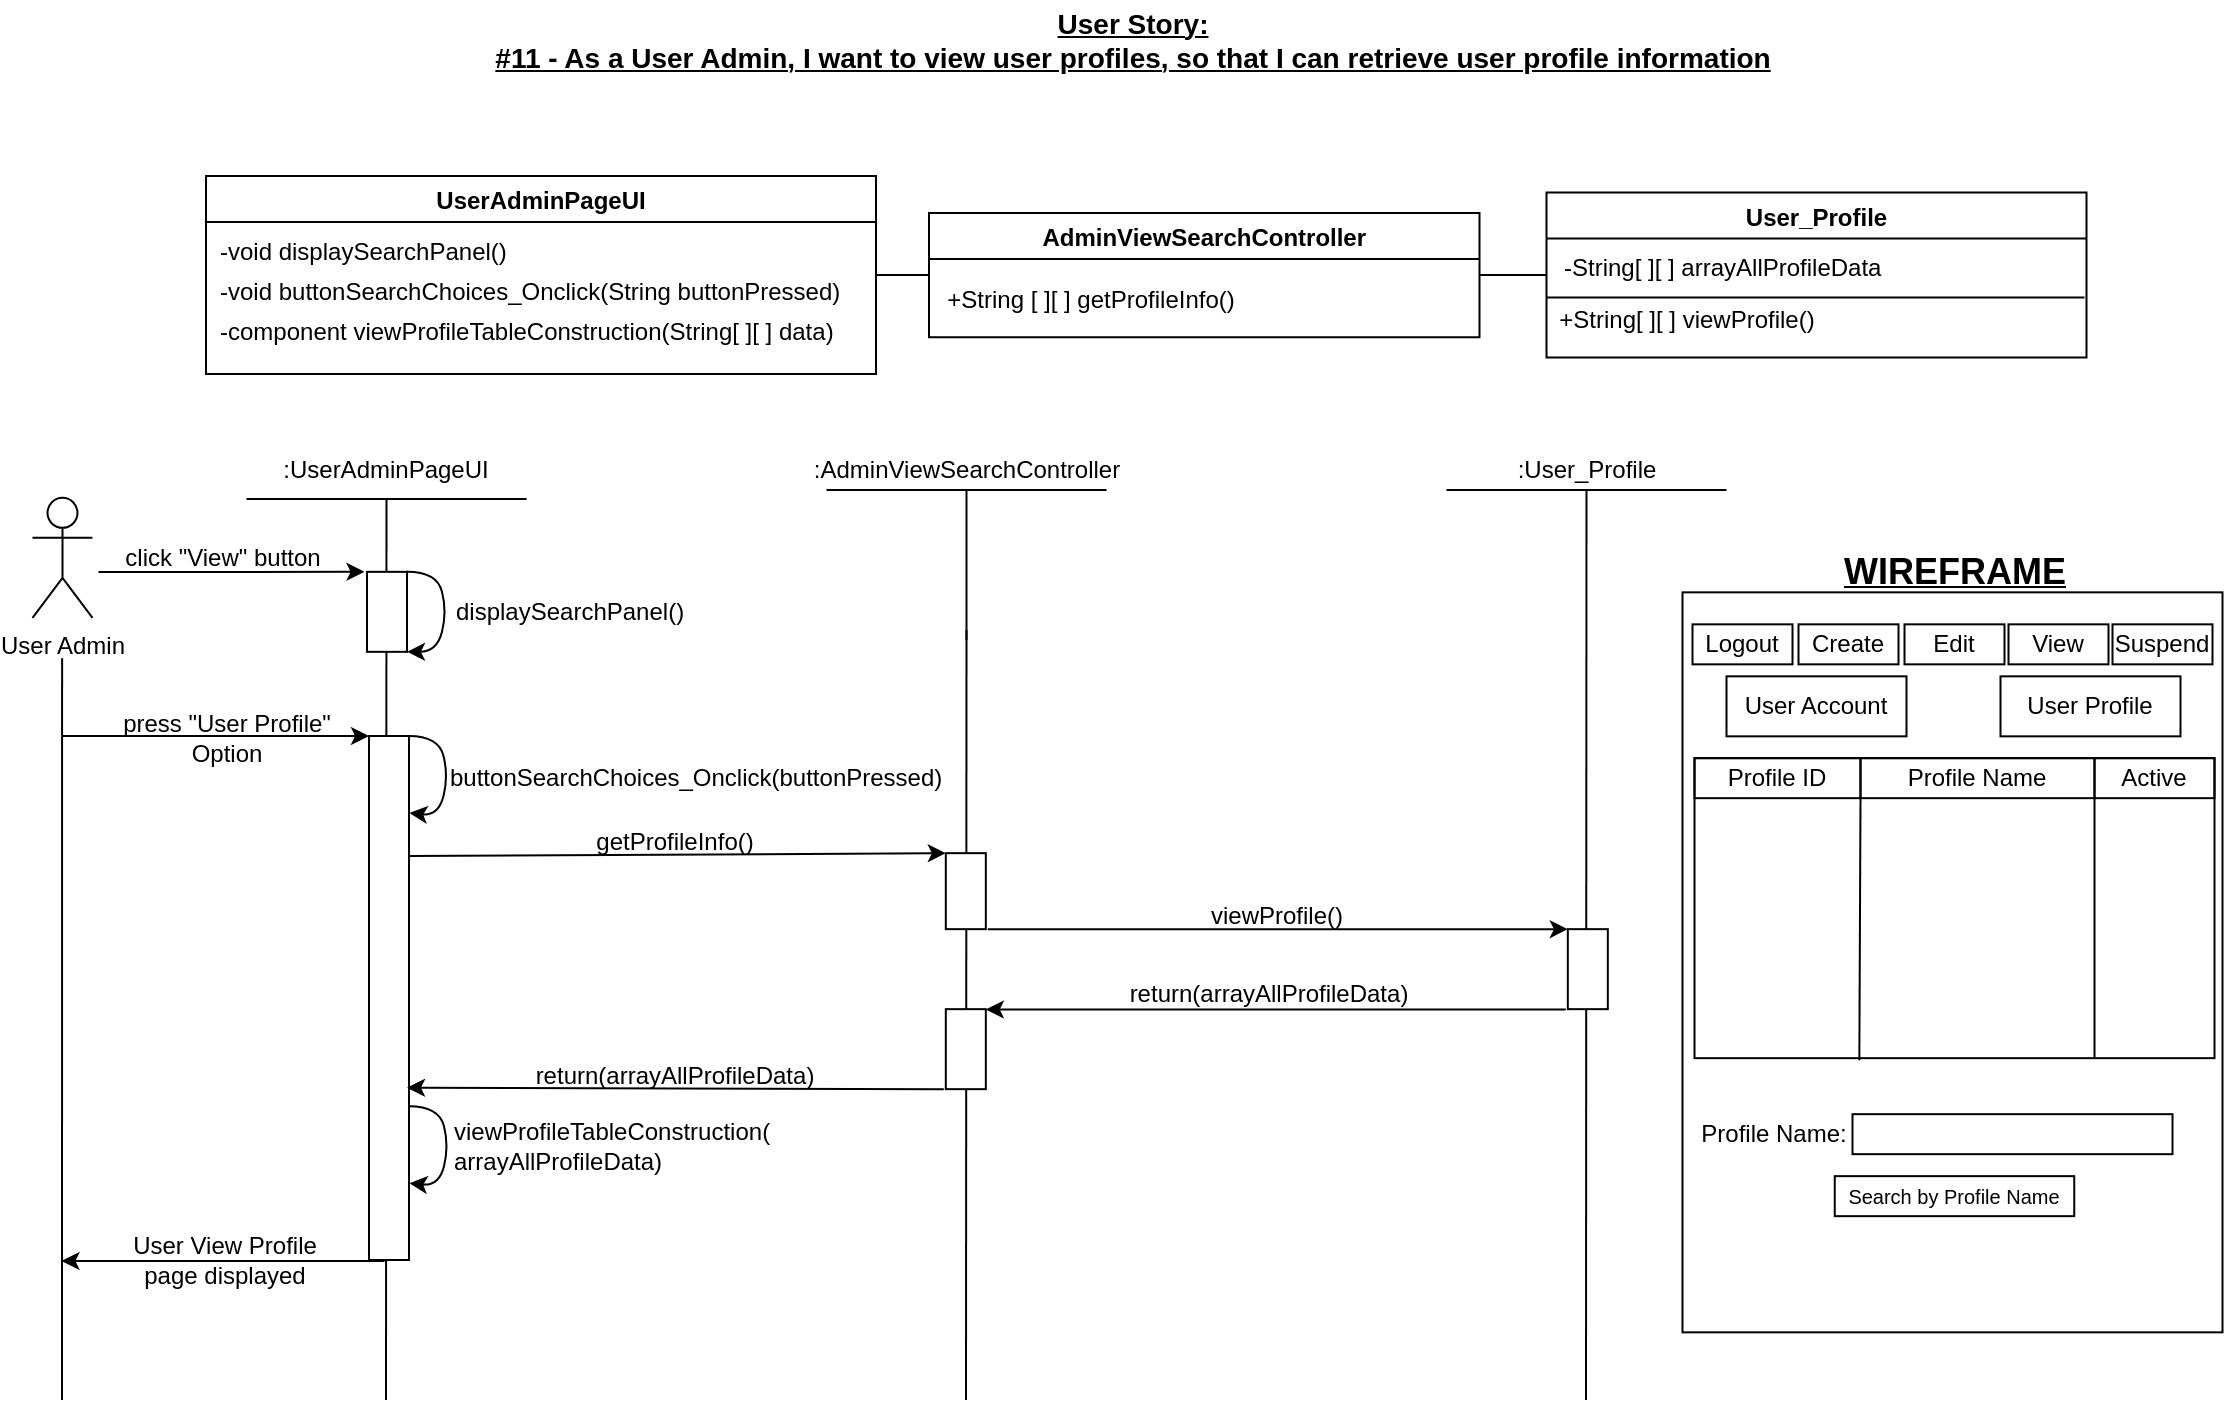 <mxfile version="17.4.2" type="device"><diagram id="1YwtTbQ3Z7pTjlXF4-N0" name="Page-1"><mxGraphModel dx="1342" dy="905" grid="1" gridSize="10" guides="1" tooltips="1" connect="1" arrows="1" fold="1" page="1" pageScale="1" pageWidth="1169" pageHeight="827" math="0" shadow="0"><root><mxCell id="0"/><mxCell id="1" parent="0"/><mxCell id="FNsslEbhDlVYFLrhWBJ4-193" value="" style="endArrow=none;html=1;rounded=0;startArrow=none;" parent="1" edge="1"><mxGeometry width="50" height="50" relative="1" as="geometry"><mxPoint x="500" y="710" as="sourcePoint"/><mxPoint x="500.25" y="325" as="targetPoint"/></mxGeometry></mxCell><mxCell id="haLUxBjH6cShnl7Ug6Ql-109" value="" style="rounded=0;whiteSpace=wrap;html=1;" parent="1" vertex="1"><mxGeometry x="858.25" y="306.17" width="270" height="370" as="geometry"/></mxCell><mxCell id="haLUxBjH6cShnl7Ug6Ql-2" value="UserAdminPageUI" style="swimlane;" parent="1" vertex="1"><mxGeometry x="120" y="98.01" width="335" height="99" as="geometry"/></mxCell><mxCell id="haLUxBjH6cShnl7Ug6Ql-16" value="-void displaySearchPanel()" style="text;html=1;align=left;verticalAlign=middle;resizable=0;points=[];autosize=1;strokeColor=none;fillColor=none;" parent="haLUxBjH6cShnl7Ug6Ql-2" vertex="1"><mxGeometry x="5" y="28" width="160" height="20" as="geometry"/></mxCell><mxCell id="FNsslEbhDlVYFLrhWBJ4-34" value="-component viewProfileTableConstruction(String[ ][ ] data)" style="text;html=1;align=left;verticalAlign=middle;resizable=0;points=[];autosize=1;strokeColor=none;fillColor=none;" parent="haLUxBjH6cShnl7Ug6Ql-2" vertex="1"><mxGeometry x="5" y="68" width="320" height="20" as="geometry"/></mxCell><mxCell id="F18tKvdH8fJfBvkD1JJA-11" value="-void buttonSearchChoices_Onclick(String buttonPressed)" style="text;html=1;align=left;verticalAlign=middle;resizable=0;points=[];autosize=1;strokeColor=none;fillColor=none;" parent="haLUxBjH6cShnl7Ug6Ql-2" vertex="1"><mxGeometry x="5" y="48" width="330" height="20" as="geometry"/></mxCell><mxCell id="haLUxBjH6cShnl7Ug6Ql-3" value="AdminViewSearchController" style="swimlane;" parent="1" vertex="1"><mxGeometry x="481.5" y="116.45" width="275.25" height="62.12" as="geometry"/></mxCell><mxCell id="FNsslEbhDlVYFLrhWBJ4-176" value="&lt;div style=&quot;text-align: left&quot;&gt;+String [ ][ ] getProfileInfo()&lt;/div&gt;" style="text;html=1;align=center;verticalAlign=middle;resizable=0;points=[];autosize=1;strokeColor=none;fillColor=none;" parent="haLUxBjH6cShnl7Ug6Ql-3" vertex="1"><mxGeometry y="33.12" width="160" height="20" as="geometry"/></mxCell><mxCell id="haLUxBjH6cShnl7Ug6Ql-4" value="User_Profile" style="swimlane;" parent="1" vertex="1"><mxGeometry x="790.25" y="106.26" width="270" height="82.5" as="geometry"/></mxCell><mxCell id="haLUxBjH6cShnl7Ug6Ql-20" value="-String[ ][ ] arrayAllProfileData" style="text;html=1;align=left;verticalAlign=middle;resizable=0;points=[];autosize=1;strokeColor=none;fillColor=none;" parent="haLUxBjH6cShnl7Ug6Ql-4" vertex="1"><mxGeometry x="7" y="28" width="170" height="20" as="geometry"/></mxCell><mxCell id="haLUxBjH6cShnl7Ug6Ql-23" value="" style="endArrow=none;html=1;rounded=0;" parent="haLUxBjH6cShnl7Ug6Ql-4" edge="1"><mxGeometry width="50" height="50" relative="1" as="geometry"><mxPoint y="52.5" as="sourcePoint"/><mxPoint x="269" y="52.5" as="targetPoint"/></mxGeometry></mxCell><mxCell id="3snV8VC3OuR5L-uNEUc_-46" value="&lt;div style=&quot;text-align: left&quot;&gt;&lt;span&gt;+String[ ][ ] viewProfile(&lt;/span&gt;&lt;span&gt;)&lt;/span&gt;&lt;/div&gt;" style="text;html=1;align=center;verticalAlign=middle;resizable=0;points=[];autosize=1;strokeColor=none;fillColor=none;" parent="haLUxBjH6cShnl7Ug6Ql-4" vertex="1"><mxGeometry y="53.74" width="140" height="20" as="geometry"/></mxCell><mxCell id="haLUxBjH6cShnl7Ug6Ql-25" value="" style="endArrow=none;html=1;rounded=0;entryX=0;entryY=0.5;entryDx=0;entryDy=0;exitX=1;exitY=0.5;exitDx=0;exitDy=0;" parent="1" source="haLUxBjH6cShnl7Ug6Ql-2" target="haLUxBjH6cShnl7Ug6Ql-3" edge="1"><mxGeometry width="50" height="50" relative="1" as="geometry"><mxPoint x="440" y="146" as="sourcePoint"/><mxPoint x="470" y="146" as="targetPoint"/></mxGeometry></mxCell><mxCell id="haLUxBjH6cShnl7Ug6Ql-26" value="" style="endArrow=none;html=1;rounded=0;entryX=0;entryY=0.5;entryDx=0;entryDy=0;exitX=1;exitY=0.5;exitDx=0;exitDy=0;" parent="1" source="haLUxBjH6cShnl7Ug6Ql-3" target="haLUxBjH6cShnl7Ug6Ql-4" edge="1"><mxGeometry width="50" height="50" relative="1" as="geometry"><mxPoint x="600" y="196" as="sourcePoint"/><mxPoint x="600" y="226" as="targetPoint"/></mxGeometry></mxCell><mxCell id="haLUxBjH6cShnl7Ug6Ql-70" style="edgeStyle=orthogonalEdgeStyle;rounded=0;orthogonalLoop=1;jettySize=auto;html=1;entryX=0;entryY=0;entryDx=0;entryDy=0;" parent="1" edge="1"><mxGeometry relative="1" as="geometry"><mxPoint x="199.25" y="295.92" as="targetPoint"/><Array as="points"><mxPoint x="109.25" y="295.92"/><mxPoint x="109.25" y="295.92"/></Array><mxPoint x="66.25" y="295.957" as="sourcePoint"/></mxGeometry></mxCell><mxCell id="haLUxBjH6cShnl7Ug6Ql-27" value="User Admin" style="shape=umlActor;verticalLabelPosition=bottom;verticalAlign=top;html=1;outlineConnect=0;" parent="1" vertex="1"><mxGeometry x="33.25" y="258.92" width="30" height="60" as="geometry"/></mxCell><mxCell id="haLUxBjH6cShnl7Ug6Ql-29" value=":UserAdminPageUI" style="text;html=1;strokeColor=none;fillColor=none;align=center;verticalAlign=middle;whiteSpace=wrap;rounded=0;" parent="1" vertex="1"><mxGeometry x="180.25" y="230" width="60" height="30" as="geometry"/></mxCell><mxCell id="haLUxBjH6cShnl7Ug6Ql-30" value=":AdminViewSearchController" style="text;html=1;align=center;verticalAlign=middle;resizable=0;points=[];autosize=1;strokeColor=none;fillColor=none;" parent="1" vertex="1"><mxGeometry x="415.25" y="235" width="170" height="20" as="geometry"/></mxCell><mxCell id="haLUxBjH6cShnl7Ug6Ql-31" value=":User_Profile" style="text;html=1;align=center;verticalAlign=middle;resizable=0;points=[];autosize=1;strokeColor=none;fillColor=none;" parent="1" vertex="1"><mxGeometry x="770.25" y="235" width="80" height="20" as="geometry"/></mxCell><mxCell id="haLUxBjH6cShnl7Ug6Ql-32" value="" style="endArrow=none;html=1;rounded=0;" parent="1" edge="1"><mxGeometry width="50" height="50" relative="1" as="geometry"><mxPoint x="140.25" y="259.52" as="sourcePoint"/><mxPoint x="280.25" y="259.52" as="targetPoint"/></mxGeometry></mxCell><mxCell id="haLUxBjH6cShnl7Ug6Ql-33" value="" style="endArrow=none;html=1;rounded=0;" parent="1" edge="1"><mxGeometry width="50" height="50" relative="1" as="geometry"><mxPoint x="430.25" y="255" as="sourcePoint"/><mxPoint x="570.25" y="255" as="targetPoint"/></mxGeometry></mxCell><mxCell id="haLUxBjH6cShnl7Ug6Ql-34" value="" style="endArrow=none;html=1;rounded=0;" parent="1" edge="1"><mxGeometry width="50" height="50" relative="1" as="geometry"><mxPoint x="740.25" y="255" as="sourcePoint"/><mxPoint x="880.25" y="255" as="targetPoint"/></mxGeometry></mxCell><mxCell id="haLUxBjH6cShnl7Ug6Ql-57" value="" style="endArrow=none;html=1;rounded=0;entryX=0.5;entryY=0.982;entryDx=0;entryDy=0;entryPerimeter=0;" parent="1" target="haLUxBjH6cShnl7Ug6Ql-31" edge="1"><mxGeometry width="50" height="50" relative="1" as="geometry"><mxPoint x="810" y="710" as="sourcePoint"/><mxPoint x="810.25" y="260" as="targetPoint"/></mxGeometry></mxCell><mxCell id="haLUxBjH6cShnl7Ug6Ql-110" value="Logout" style="rounded=0;whiteSpace=wrap;html=1;" parent="1" vertex="1"><mxGeometry x="863.25" y="322.17" width="50" height="20" as="geometry"/></mxCell><mxCell id="haLUxBjH6cShnl7Ug6Ql-111" value="Create" style="rounded=0;whiteSpace=wrap;html=1;" parent="1" vertex="1"><mxGeometry x="916.25" y="322.17" width="50" height="20" as="geometry"/></mxCell><mxCell id="haLUxBjH6cShnl7Ug6Ql-112" value="Edit&lt;span style=&quot;color: rgba(0 , 0 , 0 , 0) ; font-family: monospace ; font-size: 0px&quot;&gt;%3CmxGraphModel%3E%3Croot%3E%3CmxCell%20id%3D%220%22%2F%3E%3CmxCell%20id%3D%221%22%20parent%3D%220%22%2F%3E%3CmxCell%20id%3D%222%22%20value%3D%22Create%22%20style%3D%22rounded%3D0%3BwhiteSpace%3Dwrap%3Bhtml%3D1%3B%22%20vertex%3D%221%22%20parent%3D%221%22%3E%3CmxGeometry%20x%3D%22966%22%20y%3D%2246%22%20width%3D%2270%22%20height%3D%2220%22%20as%3D%22geometry%22%2F%3E%3C%2FmxCell%3E%3C%2Froot%3E%3C%2FmxGraphModel%3E&lt;/span&gt;" style="rounded=0;whiteSpace=wrap;html=1;" parent="1" vertex="1"><mxGeometry x="969.25" y="322.17" width="50" height="20" as="geometry"/></mxCell><mxCell id="haLUxBjH6cShnl7Ug6Ql-115" value="View" style="rounded=0;whiteSpace=wrap;html=1;" parent="1" vertex="1"><mxGeometry x="1021.25" y="322.17" width="50" height="20" as="geometry"/></mxCell><mxCell id="haLUxBjH6cShnl7Ug6Ql-116" value="Suspend" style="rounded=0;whiteSpace=wrap;html=1;" parent="1" vertex="1"><mxGeometry x="1073.25" y="322.17" width="50" height="20" as="geometry"/></mxCell><mxCell id="haLUxBjH6cShnl7Ug6Ql-123" value="&lt;font size=&quot;1&quot;&gt;Search by Profile Name&lt;/font&gt;" style="rounded=0;whiteSpace=wrap;html=1;" parent="1" vertex="1"><mxGeometry x="934.38" y="598.08" width="119.75" height="20" as="geometry"/></mxCell><mxCell id="haLUxBjH6cShnl7Ug6Ql-124" value="&lt;b&gt;&lt;u&gt;&lt;font style=&quot;font-size: 18px&quot;&gt;WIREFRAME&lt;/font&gt;&lt;/u&gt;&lt;/b&gt;" style="text;html=1;align=center;verticalAlign=middle;resizable=0;points=[];autosize=1;strokeColor=none;fillColor=none;" parent="1" vertex="1"><mxGeometry x="929.25" y="286.17" width="130" height="20" as="geometry"/></mxCell><mxCell id="wWWZvd4En1-HustH4XMh-6" value="click &quot;View&quot; button" style="text;html=1;align=center;verticalAlign=middle;resizable=0;points=[];autosize=1;strokeColor=none;fillColor=none;" parent="1" vertex="1"><mxGeometry x="72.5" y="278.92" width="110" height="20" as="geometry"/></mxCell><mxCell id="wWWZvd4En1-HustH4XMh-27" value="" style="endArrow=none;html=1;rounded=0;fontSize=17;" parent="1" edge="1"><mxGeometry width="50" height="50" relative="1" as="geometry"><mxPoint x="210" y="710" as="sourcePoint"/><mxPoint x="210.25" y="260" as="targetPoint"/></mxGeometry></mxCell><mxCell id="3snV8VC3OuR5L-uNEUc_-22" value="" style="endArrow=none;html=1;rounded=0;startArrow=none;" parent="1" edge="1"><mxGeometry width="50" height="50" relative="1" as="geometry"><mxPoint x="500.25" y="330" as="sourcePoint"/><mxPoint x="500.25" y="255" as="targetPoint"/></mxGeometry></mxCell><mxCell id="3snV8VC3OuR5L-uNEUc_-37" value="" style="rounded=0;whiteSpace=wrap;html=1;" parent="1" vertex="1"><mxGeometry x="943.25" y="567.09" width="160" height="20" as="geometry"/></mxCell><mxCell id="FNsslEbhDlVYFLrhWBJ4-60" value="" style="endArrow=none;html=1;rounded=0;fontSize=13;" parent="1" edge="1"><mxGeometry width="50" height="50" relative="1" as="geometry"><mxPoint x="48" y="710" as="sourcePoint"/><mxPoint x="48.05" y="339.17" as="targetPoint"/></mxGeometry></mxCell><mxCell id="98zfB2eJdDseKoe4v_kd-3" value="" style="curved=1;endArrow=classic;html=1;rounded=0;entryX=1;entryY=1;entryDx=0;entryDy=0;exitX=1;exitY=0;exitDx=0;exitDy=0;" parent="1" source="98zfB2eJdDseKoe4v_kd-4" target="98zfB2eJdDseKoe4v_kd-4" edge="1"><mxGeometry width="50" height="50" relative="1" as="geometry"><mxPoint x="215.5" y="355.92" as="sourcePoint"/><mxPoint x="265.5" y="305.92" as="targetPoint"/><Array as="points"><mxPoint x="235.5" y="295.92"/><mxPoint x="240.5" y="315.92"/><mxPoint x="235.5" y="335.92"/></Array></mxGeometry></mxCell><mxCell id="98zfB2eJdDseKoe4v_kd-4" value="" style="rounded=0;whiteSpace=wrap;html=1;" parent="1" vertex="1"><mxGeometry x="200.5" y="295.92" width="20" height="40" as="geometry"/></mxCell><mxCell id="98zfB2eJdDseKoe4v_kd-5" value="displaySearchPanel()" style="text;html=1;align=left;verticalAlign=middle;resizable=0;points=[];autosize=1;strokeColor=none;fillColor=none;" parent="1" vertex="1"><mxGeometry x="242.5" y="305.92" width="130" height="20" as="geometry"/></mxCell><mxCell id="98zfB2eJdDseKoe4v_kd-6" value="&lt;b&gt;&lt;u&gt;&lt;font style=&quot;font-size: 14px&quot;&gt;User Story:&lt;/font&gt;&lt;br&gt;&lt;/u&gt;&lt;/b&gt;&lt;b&gt;&lt;u&gt;&lt;font style=&quot;font-size: 14px&quot;&gt;#11 - As a User Admin, I want to view user profiles, so that I can retrieve user profile information&lt;/font&gt;&lt;/u&gt;&lt;/b&gt;&lt;b&gt;&lt;u&gt;&lt;br&gt;&lt;/u&gt;&lt;/b&gt;" style="text;html=1;align=center;verticalAlign=middle;resizable=0;points=[];autosize=1;strokeColor=none;fillColor=none;" parent="1" vertex="1"><mxGeometry x="258" y="10" width="650" height="40" as="geometry"/></mxCell><mxCell id="F18tKvdH8fJfBvkD1JJA-1" value="User Account" style="rounded=0;whiteSpace=wrap;html=1;" parent="1" vertex="1"><mxGeometry x="880.25" y="348.17" width="90" height="30" as="geometry"/></mxCell><mxCell id="F18tKvdH8fJfBvkD1JJA-2" value="User Profile" style="rounded=0;whiteSpace=wrap;html=1;" parent="1" vertex="1"><mxGeometry x="1017.25" y="348.17" width="90" height="30" as="geometry"/></mxCell><mxCell id="F18tKvdH8fJfBvkD1JJA-3" value="Profile Name:" style="text;html=1;strokeColor=none;fillColor=none;align=center;verticalAlign=middle;whiteSpace=wrap;rounded=0;" parent="1" vertex="1"><mxGeometry x="864.25" y="562.09" width="80.25" height="30" as="geometry"/></mxCell><mxCell id="F18tKvdH8fJfBvkD1JJA-4" value="viewProfileTableConstruction(&lt;br&gt;arrayAllProfileData)" style="text;html=1;align=left;verticalAlign=middle;resizable=0;points=[];autosize=1;strokeColor=none;fillColor=none;" parent="1" vertex="1"><mxGeometry x="241.5" y="568.08" width="170" height="30" as="geometry"/></mxCell><mxCell id="F18tKvdH8fJfBvkD1JJA-5" style="edgeStyle=orthogonalEdgeStyle;rounded=0;orthogonalLoop=1;jettySize=auto;html=1;entryX=0;entryY=0;entryDx=0;entryDy=0;" parent="1" target="F18tKvdH8fJfBvkD1JJA-8" edge="1"><mxGeometry relative="1" as="geometry"><mxPoint x="200.25" y="379" as="targetPoint"/><Array as="points"><mxPoint x="163.25" y="378"/><mxPoint x="163.25" y="378"/></Array><mxPoint x="48.25" y="378" as="sourcePoint"/></mxGeometry></mxCell><mxCell id="F18tKvdH8fJfBvkD1JJA-6" value="press &quot;User Profile&quot;&lt;br&gt;Option" style="text;html=1;align=center;verticalAlign=middle;resizable=0;points=[];autosize=1;strokeColor=none;fillColor=none;" parent="1" vertex="1"><mxGeometry x="70.25" y="364" width="120" height="30" as="geometry"/></mxCell><mxCell id="F18tKvdH8fJfBvkD1JJA-7" value="" style="curved=1;endArrow=classic;html=1;rounded=0;entryX=1.01;entryY=0.147;entryDx=0;entryDy=0;exitX=1;exitY=0;exitDx=0;exitDy=0;entryPerimeter=0;" parent="1" source="F18tKvdH8fJfBvkD1JJA-8" target="F18tKvdH8fJfBvkD1JJA-8" edge="1"><mxGeometry width="50" height="50" relative="1" as="geometry"><mxPoint x="216.25" y="438" as="sourcePoint"/><mxPoint x="266.25" y="388" as="targetPoint"/><Array as="points"><mxPoint x="236.25" y="378"/><mxPoint x="241.25" y="398"/><mxPoint x="236.25" y="418"/></Array></mxGeometry></mxCell><mxCell id="F18tKvdH8fJfBvkD1JJA-8" value="" style="rounded=0;whiteSpace=wrap;html=1;" parent="1" vertex="1"><mxGeometry x="201.5" y="378" width="20" height="262" as="geometry"/></mxCell><mxCell id="F18tKvdH8fJfBvkD1JJA-9" value="" style="curved=1;endArrow=classic;html=1;rounded=0;entryX=1.01;entryY=0.147;entryDx=0;entryDy=0;exitX=1;exitY=0;exitDx=0;exitDy=0;entryPerimeter=0;" parent="1" edge="1"><mxGeometry width="50" height="50" relative="1" as="geometry"><mxPoint x="221.5" y="563.08" as="sourcePoint"/><mxPoint x="221.7" y="601.594" as="targetPoint"/><Array as="points"><mxPoint x="236.5" y="563.08"/><mxPoint x="241.5" y="583.08"/><mxPoint x="236.5" y="603.08"/></Array></mxGeometry></mxCell><mxCell id="F18tKvdH8fJfBvkD1JJA-10" value="buttonSearchChoices_Onclick(buttonPressed)" style="text;html=1;align=left;verticalAlign=middle;resizable=0;points=[];autosize=1;strokeColor=none;fillColor=none;" parent="1" vertex="1"><mxGeometry x="240.25" y="389.08" width="260" height="20" as="geometry"/></mxCell><mxCell id="F18tKvdH8fJfBvkD1JJA-12" value="" style="endArrow=classic;html=1;rounded=0;entryX=0;entryY=0;entryDx=0;entryDy=0;exitX=1.015;exitY=0.391;exitDx=0;exitDy=0;exitPerimeter=0;" parent="1" target="F18tKvdH8fJfBvkD1JJA-14" edge="1"><mxGeometry width="50" height="50" relative="1" as="geometry"><mxPoint x="221.46" y="438.022" as="sourcePoint"/><mxPoint x="488.16" y="410.41" as="targetPoint"/></mxGeometry></mxCell><mxCell id="F18tKvdH8fJfBvkD1JJA-13" value="getProfileInfo()" style="text;html=1;align=center;verticalAlign=middle;resizable=0;points=[];autosize=1;strokeColor=none;fillColor=none;" parent="1" vertex="1"><mxGeometry x="308.91" y="420.58" width="90" height="20" as="geometry"/></mxCell><mxCell id="F18tKvdH8fJfBvkD1JJA-14" value="" style="rounded=0;whiteSpace=wrap;html=1;" parent="1" vertex="1"><mxGeometry x="489.91" y="436.58" width="20" height="38" as="geometry"/></mxCell><mxCell id="F18tKvdH8fJfBvkD1JJA-15" value="" style="endArrow=classic;html=1;rounded=0;exitX=0;exitY=1;exitDx=0;exitDy=0;entryX=0.967;entryY=0.833;entryDx=0;entryDy=0;entryPerimeter=0;" parent="1" edge="1"><mxGeometry width="50" height="50" relative="1" as="geometry"><mxPoint x="488.91" y="554.58" as="sourcePoint"/><mxPoint x="220.5" y="553.826" as="targetPoint"/></mxGeometry></mxCell><mxCell id="F18tKvdH8fJfBvkD1JJA-16" value="return(&lt;span style=&quot;text-align: left&quot;&gt;arrayAllProfileData&lt;/span&gt;)" style="text;html=1;align=center;verticalAlign=middle;resizable=0;points=[];autosize=1;strokeColor=none;fillColor=none;" parent="1" vertex="1"><mxGeometry x="278.91" y="537.58" width="150" height="20" as="geometry"/></mxCell><mxCell id="F18tKvdH8fJfBvkD1JJA-17" value="" style="endArrow=classic;html=1;rounded=0;entryX=0;entryY=0;entryDx=0;entryDy=0;" parent="1" edge="1"><mxGeometry width="50" height="50" relative="1" as="geometry"><mxPoint x="510.91" y="474.58" as="sourcePoint"/><mxPoint x="800.91" y="474.58" as="targetPoint"/></mxGeometry></mxCell><mxCell id="F18tKvdH8fJfBvkD1JJA-18" value="viewProfile()" style="text;html=1;align=center;verticalAlign=middle;resizable=0;points=[];autosize=1;strokeColor=none;fillColor=none;" parent="1" vertex="1"><mxGeometry x="614.91" y="457.58" width="80" height="20" as="geometry"/></mxCell><mxCell id="F18tKvdH8fJfBvkD1JJA-19" value="" style="rounded=0;whiteSpace=wrap;html=1;" parent="1" vertex="1"><mxGeometry x="800.91" y="474.58" width="20" height="40" as="geometry"/></mxCell><mxCell id="F18tKvdH8fJfBvkD1JJA-20" value="" style="endArrow=classic;html=1;rounded=0;exitX=0;exitY=1;exitDx=0;exitDy=0;entryX=1;entryY=0;entryDx=0;entryDy=0;" parent="1" edge="1"><mxGeometry width="50" height="50" relative="1" as="geometry"><mxPoint x="799.91" y="514.75" as="sourcePoint"/><mxPoint x="509.91" y="514.75" as="targetPoint"/></mxGeometry></mxCell><mxCell id="F18tKvdH8fJfBvkD1JJA-21" value="return(&lt;span style=&quot;text-align: left&quot;&gt;arrayAllProfileData&lt;/span&gt;)" style="text;html=1;align=center;verticalAlign=middle;resizable=0;points=[];autosize=1;strokeColor=none;fillColor=none;" parent="1" vertex="1"><mxGeometry x="575.91" y="496.58" width="150" height="20" as="geometry"/></mxCell><mxCell id="F18tKvdH8fJfBvkD1JJA-22" value="" style="rounded=0;whiteSpace=wrap;html=1;" parent="1" vertex="1"><mxGeometry x="489.91" y="514.58" width="20" height="40" as="geometry"/></mxCell><mxCell id="F18tKvdH8fJfBvkD1JJA-23" style="edgeStyle=orthogonalEdgeStyle;rounded=0;orthogonalLoop=1;jettySize=auto;html=1;" parent="1" edge="1"><mxGeometry relative="1" as="geometry"><mxPoint x="47.75" y="640.5" as="targetPoint"/><mxPoint x="209.25" y="640.5" as="sourcePoint"/><Array as="points"><mxPoint x="189.59" y="640.59"/><mxPoint x="189.59" y="640.59"/></Array></mxGeometry></mxCell><mxCell id="F18tKvdH8fJfBvkD1JJA-24" value="User View Profile&lt;br&gt;page displayed" style="text;html=1;align=center;verticalAlign=middle;resizable=0;points=[];autosize=1;strokeColor=none;fillColor=none;" parent="1" vertex="1"><mxGeometry x="73.59" y="624.5" width="110" height="30" as="geometry"/></mxCell><mxCell id="t8XnaUZP7HgjlBAlXXgC-1" value="" style="rounded=0;whiteSpace=wrap;html=1;labelBackgroundColor=#FFFFFF;fillColor=none;" parent="1" vertex="1"><mxGeometry x="864.25" y="389.08" width="260" height="150" as="geometry"/></mxCell><mxCell id="t8XnaUZP7HgjlBAlXXgC-2" value="Profile ID" style="text;html=1;strokeColor=default;fillColor=none;align=center;verticalAlign=middle;whiteSpace=wrap;rounded=0;labelBackgroundColor=#FFFFFF;" parent="1" vertex="1"><mxGeometry x="864.25" y="389.08" width="83" height="20" as="geometry"/></mxCell><mxCell id="t8XnaUZP7HgjlBAlXXgC-3" value="Profile Name" style="text;html=1;strokeColor=default;fillColor=none;align=center;verticalAlign=middle;whiteSpace=wrap;rounded=0;labelBackgroundColor=#FFFFFF;" parent="1" vertex="1"><mxGeometry x="947.25" y="389.08" width="117" height="20" as="geometry"/></mxCell><mxCell id="t8XnaUZP7HgjlBAlXXgC-4" value="Active" style="text;html=1;strokeColor=default;fillColor=none;align=center;verticalAlign=middle;whiteSpace=wrap;rounded=0;labelBackgroundColor=#FFFFFF;" parent="1" vertex="1"><mxGeometry x="1064.25" y="389.08" width="60" height="20" as="geometry"/></mxCell><mxCell id="t8XnaUZP7HgjlBAlXXgC-5" value="" style="endArrow=none;html=1;rounded=0;entryX=0;entryY=1;entryDx=0;entryDy=0;exitX=0.317;exitY=1.007;exitDx=0;exitDy=0;exitPerimeter=0;" parent="1" source="t8XnaUZP7HgjlBAlXXgC-1" target="t8XnaUZP7HgjlBAlXXgC-3" edge="1"><mxGeometry width="50" height="50" relative="1" as="geometry"><mxPoint x="924.25" y="539.08" as="sourcePoint"/><mxPoint x="930.25" y="433.25" as="targetPoint"/></mxGeometry></mxCell><mxCell id="t8XnaUZP7HgjlBAlXXgC-6" value="" style="endArrow=none;html=1;rounded=0;entryX=0;entryY=1;entryDx=0;entryDy=0;" parent="1" edge="1"><mxGeometry width="50" height="50" relative="1" as="geometry"><mxPoint x="1064.25" y="539.08" as="sourcePoint"/><mxPoint x="1064.25" y="409.08" as="targetPoint"/></mxGeometry></mxCell></root></mxGraphModel></diagram></mxfile>